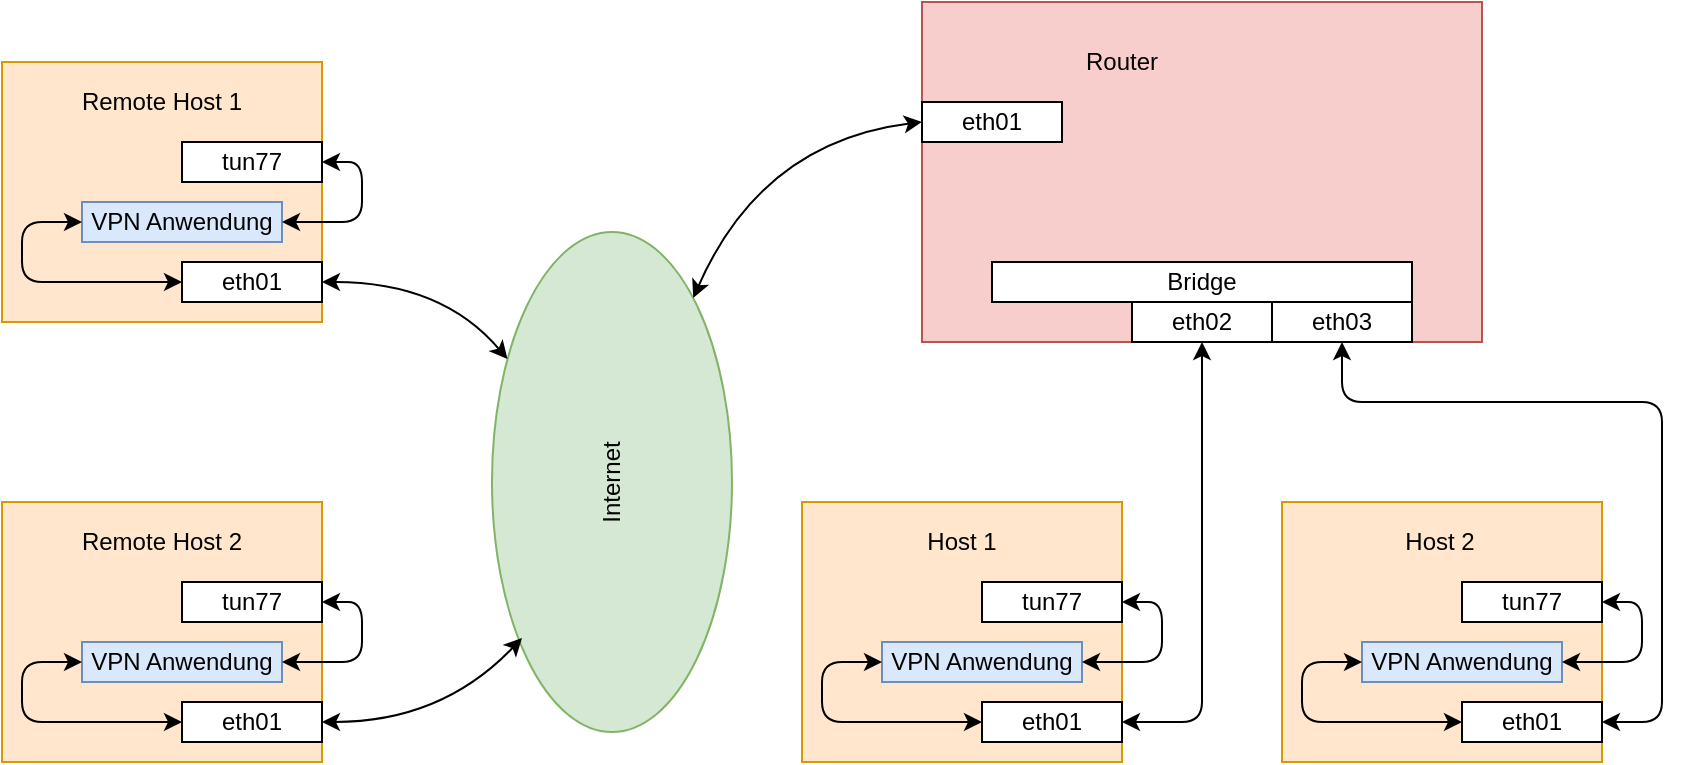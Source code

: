 <mxfile version="13.1.3" type="device"><diagram id="b0F1t6QLzMuhOB8m4nsX" name="Page-1"><mxGraphModel dx="1422" dy="719" grid="1" gridSize="10" guides="1" tooltips="1" connect="1" arrows="1" fold="1" page="1" pageScale="1" pageWidth="1169" pageHeight="827" math="0" shadow="0"><root><mxCell id="0"/><mxCell id="1" parent="0"/><mxCell id="jQ6a2o8-Bkce7RdjPsIS-2" value="" style="rounded=0;whiteSpace=wrap;html=1;fillColor=#f8cecc;strokeColor=#b85450;" parent="1" vertex="1"><mxGeometry x="500" y="40" width="280" height="170" as="geometry"/></mxCell><mxCell id="jQ6a2o8-Bkce7RdjPsIS-23" value="Router" style="text;html=1;strokeColor=none;fillColor=none;align=center;verticalAlign=middle;whiteSpace=wrap;rounded=0;" parent="1" vertex="1"><mxGeometry x="560" y="60" width="80" height="20" as="geometry"/></mxCell><mxCell id="jQ6a2o8-Bkce7RdjPsIS-27" value="eth02" style="rounded=0;whiteSpace=wrap;html=1;" parent="1" vertex="1"><mxGeometry x="605" y="190" width="70" height="20" as="geometry"/></mxCell><mxCell id="jQ6a2o8-Bkce7RdjPsIS-28" value="Bridge" style="rounded=0;whiteSpace=wrap;html=1;" parent="1" vertex="1"><mxGeometry x="535" y="170" width="210" height="20" as="geometry"/></mxCell><mxCell id="jQ6a2o8-Bkce7RdjPsIS-31" value="Internet" style="ellipse;whiteSpace=wrap;html=1;fillColor=#d5e8d4;strokeColor=#82b366;rotation=-90;" parent="1" vertex="1"><mxGeometry x="220" y="220" width="250" height="120" as="geometry"/></mxCell><mxCell id="jQ6a2o8-Bkce7RdjPsIS-34" value="eth01" style="rounded=0;whiteSpace=wrap;html=1;" parent="1" vertex="1"><mxGeometry x="500" y="90" width="70" height="20" as="geometry"/></mxCell><mxCell id="jQ6a2o8-Bkce7RdjPsIS-35" value="" style="rounded=0;whiteSpace=wrap;html=1;fillColor=#ffe6cc;strokeColor=#d79b00;" parent="1" vertex="1"><mxGeometry x="40" y="70" width="160" height="130" as="geometry"/></mxCell><mxCell id="jQ6a2o8-Bkce7RdjPsIS-36" value="Remote Host 1" style="text;html=1;strokeColor=none;fillColor=none;align=center;verticalAlign=middle;whiteSpace=wrap;rounded=0;" parent="1" vertex="1"><mxGeometry x="70" y="80" width="100" height="20" as="geometry"/></mxCell><mxCell id="jQ6a2o8-Bkce7RdjPsIS-37" value="tun77" style="rounded=0;whiteSpace=wrap;html=1;" parent="1" vertex="1"><mxGeometry x="130" y="110" width="70" height="20" as="geometry"/></mxCell><mxCell id="jQ6a2o8-Bkce7RdjPsIS-38" value="VPN Anwendung" style="rounded=0;whiteSpace=wrap;html=1;fillColor=#dae8fc;strokeColor=#6c8ebf;" parent="1" vertex="1"><mxGeometry x="80" y="140" width="100" height="20" as="geometry"/></mxCell><mxCell id="jQ6a2o8-Bkce7RdjPsIS-39" value="" style="endArrow=classic;startArrow=classic;html=1;entryX=1;entryY=0.5;entryDx=0;entryDy=0;exitX=1;exitY=0.5;exitDx=0;exitDy=0;rounded=1;" parent="1" source="jQ6a2o8-Bkce7RdjPsIS-38" target="jQ6a2o8-Bkce7RdjPsIS-37" edge="1"><mxGeometry width="50" height="50" relative="1" as="geometry"><mxPoint x="350" y="310" as="sourcePoint"/><mxPoint x="400" y="260" as="targetPoint"/><Array as="points"><mxPoint x="220" y="150"/><mxPoint x="220" y="120"/></Array></mxGeometry></mxCell><mxCell id="jQ6a2o8-Bkce7RdjPsIS-40" value="eth01" style="rounded=0;whiteSpace=wrap;html=1;" parent="1" vertex="1"><mxGeometry x="130" y="170" width="70" height="20" as="geometry"/></mxCell><mxCell id="jQ6a2o8-Bkce7RdjPsIS-41" value="" style="endArrow=classic;startArrow=classic;html=1;entryX=0;entryY=0.5;entryDx=0;entryDy=0;exitX=0;exitY=0.5;exitDx=0;exitDy=0;" parent="1" source="jQ6a2o8-Bkce7RdjPsIS-40" target="jQ6a2o8-Bkce7RdjPsIS-38" edge="1"><mxGeometry width="50" height="50" relative="1" as="geometry"><mxPoint x="350" y="310" as="sourcePoint"/><mxPoint x="400" y="260" as="targetPoint"/><Array as="points"><mxPoint x="50" y="180"/><mxPoint x="50" y="150"/></Array></mxGeometry></mxCell><mxCell id="jQ6a2o8-Bkce7RdjPsIS-42" value="" style="rounded=0;whiteSpace=wrap;html=1;fillColor=#ffe6cc;strokeColor=#d79b00;" parent="1" vertex="1"><mxGeometry x="40" y="290" width="160" height="130" as="geometry"/></mxCell><mxCell id="jQ6a2o8-Bkce7RdjPsIS-43" value="Remote Host 2" style="text;html=1;strokeColor=none;fillColor=none;align=center;verticalAlign=middle;whiteSpace=wrap;rounded=0;" parent="1" vertex="1"><mxGeometry x="75" y="300" width="90" height="20" as="geometry"/></mxCell><mxCell id="jQ6a2o8-Bkce7RdjPsIS-44" value="tun77" style="rounded=0;whiteSpace=wrap;html=1;" parent="1" vertex="1"><mxGeometry x="130" y="330" width="70" height="20" as="geometry"/></mxCell><mxCell id="jQ6a2o8-Bkce7RdjPsIS-45" value="VPN Anwendung" style="rounded=0;whiteSpace=wrap;html=1;fillColor=#dae8fc;strokeColor=#6c8ebf;" parent="1" vertex="1"><mxGeometry x="80" y="360" width="100" height="20" as="geometry"/></mxCell><mxCell id="jQ6a2o8-Bkce7RdjPsIS-46" value="" style="endArrow=classic;startArrow=classic;html=1;entryX=1;entryY=0.5;entryDx=0;entryDy=0;exitX=1;exitY=0.5;exitDx=0;exitDy=0;rounded=1;" parent="1" source="jQ6a2o8-Bkce7RdjPsIS-45" target="jQ6a2o8-Bkce7RdjPsIS-44" edge="1"><mxGeometry width="50" height="50" relative="1" as="geometry"><mxPoint x="350" y="530" as="sourcePoint"/><mxPoint x="400" y="480" as="targetPoint"/><Array as="points"><mxPoint x="220" y="370"/><mxPoint x="220" y="340"/></Array></mxGeometry></mxCell><mxCell id="jQ6a2o8-Bkce7RdjPsIS-47" value="eth01" style="rounded=0;whiteSpace=wrap;html=1;" parent="1" vertex="1"><mxGeometry x="130" y="390" width="70" height="20" as="geometry"/></mxCell><mxCell id="jQ6a2o8-Bkce7RdjPsIS-48" value="" style="endArrow=classic;startArrow=classic;html=1;entryX=0;entryY=0.5;entryDx=0;entryDy=0;exitX=0;exitY=0.5;exitDx=0;exitDy=0;" parent="1" source="jQ6a2o8-Bkce7RdjPsIS-47" target="jQ6a2o8-Bkce7RdjPsIS-45" edge="1"><mxGeometry width="50" height="50" relative="1" as="geometry"><mxPoint x="350" y="530" as="sourcePoint"/><mxPoint x="400" y="480" as="targetPoint"/><Array as="points"><mxPoint x="50" y="400"/><mxPoint x="50" y="370"/></Array></mxGeometry></mxCell><mxCell id="jQ6a2o8-Bkce7RdjPsIS-61" value="" style="rounded=0;whiteSpace=wrap;html=1;fillColor=#ffe6cc;strokeColor=#d79b00;" parent="1" vertex="1"><mxGeometry x="440" y="290" width="160" height="130" as="geometry"/></mxCell><mxCell id="jQ6a2o8-Bkce7RdjPsIS-62" value="Host 1" style="text;html=1;strokeColor=none;fillColor=none;align=center;verticalAlign=middle;whiteSpace=wrap;rounded=0;" parent="1" vertex="1"><mxGeometry x="475" y="300" width="90" height="20" as="geometry"/></mxCell><mxCell id="jQ6a2o8-Bkce7RdjPsIS-63" value="tun77" style="rounded=0;whiteSpace=wrap;html=1;" parent="1" vertex="1"><mxGeometry x="530" y="330" width="70" height="20" as="geometry"/></mxCell><mxCell id="jQ6a2o8-Bkce7RdjPsIS-64" value="VPN Anwendung" style="rounded=0;whiteSpace=wrap;html=1;fillColor=#dae8fc;strokeColor=#6c8ebf;" parent="1" vertex="1"><mxGeometry x="480" y="360" width="100" height="20" as="geometry"/></mxCell><mxCell id="jQ6a2o8-Bkce7RdjPsIS-65" value="" style="endArrow=classic;startArrow=classic;html=1;entryX=1;entryY=0.5;entryDx=0;entryDy=0;exitX=1;exitY=0.5;exitDx=0;exitDy=0;rounded=1;" parent="1" source="jQ6a2o8-Bkce7RdjPsIS-64" target="jQ6a2o8-Bkce7RdjPsIS-63" edge="1"><mxGeometry width="50" height="50" relative="1" as="geometry"><mxPoint x="750" y="530" as="sourcePoint"/><mxPoint x="800" y="480" as="targetPoint"/><Array as="points"><mxPoint x="620" y="370"/><mxPoint x="620" y="340"/></Array></mxGeometry></mxCell><mxCell id="jQ6a2o8-Bkce7RdjPsIS-66" value="eth01" style="rounded=0;whiteSpace=wrap;html=1;" parent="1" vertex="1"><mxGeometry x="530" y="390" width="70" height="20" as="geometry"/></mxCell><mxCell id="jQ6a2o8-Bkce7RdjPsIS-67" value="" style="endArrow=classic;startArrow=classic;html=1;entryX=0;entryY=0.5;entryDx=0;entryDy=0;exitX=0;exitY=0.5;exitDx=0;exitDy=0;" parent="1" source="jQ6a2o8-Bkce7RdjPsIS-66" target="jQ6a2o8-Bkce7RdjPsIS-64" edge="1"><mxGeometry width="50" height="50" relative="1" as="geometry"><mxPoint x="750" y="530" as="sourcePoint"/><mxPoint x="800" y="480" as="targetPoint"/><Array as="points"><mxPoint x="450" y="400"/><mxPoint x="450" y="370"/></Array></mxGeometry></mxCell><mxCell id="jQ6a2o8-Bkce7RdjPsIS-68" value="" style="rounded=0;whiteSpace=wrap;html=1;fillColor=#ffe6cc;strokeColor=#d79b00;" parent="1" vertex="1"><mxGeometry x="680" y="290" width="160" height="130" as="geometry"/></mxCell><mxCell id="jQ6a2o8-Bkce7RdjPsIS-69" value="Host 2" style="text;html=1;strokeColor=none;fillColor=none;align=center;verticalAlign=middle;whiteSpace=wrap;rounded=0;" parent="1" vertex="1"><mxGeometry x="714" y="300" width="90" height="20" as="geometry"/></mxCell><mxCell id="jQ6a2o8-Bkce7RdjPsIS-70" value="tun77" style="rounded=0;whiteSpace=wrap;html=1;" parent="1" vertex="1"><mxGeometry x="770" y="330" width="70" height="20" as="geometry"/></mxCell><mxCell id="jQ6a2o8-Bkce7RdjPsIS-71" value="VPN Anwendung" style="rounded=0;whiteSpace=wrap;html=1;fillColor=#dae8fc;strokeColor=#6c8ebf;" parent="1" vertex="1"><mxGeometry x="720" y="360" width="100" height="20" as="geometry"/></mxCell><mxCell id="jQ6a2o8-Bkce7RdjPsIS-72" value="" style="endArrow=classic;startArrow=classic;html=1;entryX=1;entryY=0.5;entryDx=0;entryDy=0;exitX=1;exitY=0.5;exitDx=0;exitDy=0;rounded=1;" parent="1" source="jQ6a2o8-Bkce7RdjPsIS-71" target="jQ6a2o8-Bkce7RdjPsIS-70" edge="1"><mxGeometry width="50" height="50" relative="1" as="geometry"><mxPoint x="990" y="530" as="sourcePoint"/><mxPoint x="1040" y="480" as="targetPoint"/><Array as="points"><mxPoint x="860" y="370"/><mxPoint x="860" y="340"/></Array></mxGeometry></mxCell><mxCell id="jQ6a2o8-Bkce7RdjPsIS-73" value="eth01" style="rounded=0;whiteSpace=wrap;html=1;" parent="1" vertex="1"><mxGeometry x="770" y="390" width="70" height="20" as="geometry"/></mxCell><mxCell id="jQ6a2o8-Bkce7RdjPsIS-74" value="" style="endArrow=classic;startArrow=classic;html=1;entryX=0;entryY=0.5;entryDx=0;entryDy=0;exitX=0;exitY=0.5;exitDx=0;exitDy=0;" parent="1" source="jQ6a2o8-Bkce7RdjPsIS-73" target="jQ6a2o8-Bkce7RdjPsIS-71" edge="1"><mxGeometry width="50" height="50" relative="1" as="geometry"><mxPoint x="990" y="530" as="sourcePoint"/><mxPoint x="1040" y="480" as="targetPoint"/><Array as="points"><mxPoint x="690" y="400"/><mxPoint x="690" y="370"/></Array></mxGeometry></mxCell><mxCell id="jQ6a2o8-Bkce7RdjPsIS-82" value="eth03" style="rounded=0;whiteSpace=wrap;html=1;" parent="1" vertex="1"><mxGeometry x="675" y="190" width="70" height="20" as="geometry"/></mxCell><mxCell id="jQ6a2o8-Bkce7RdjPsIS-83" value="" style="endArrow=classic;startArrow=classic;html=1;entryX=0.5;entryY=1;entryDx=0;entryDy=0;exitX=1;exitY=0.5;exitDx=0;exitDy=0;" parent="1" source="jQ6a2o8-Bkce7RdjPsIS-66" target="jQ6a2o8-Bkce7RdjPsIS-27" edge="1"><mxGeometry width="50" height="50" relative="1" as="geometry"><mxPoint x="590" y="290" as="sourcePoint"/><mxPoint x="640" y="240" as="targetPoint"/><Array as="points"><mxPoint x="640" y="400"/><mxPoint x="640" y="240"/></Array></mxGeometry></mxCell><mxCell id="jQ6a2o8-Bkce7RdjPsIS-84" value="" style="endArrow=classic;startArrow=classic;html=1;entryX=0.5;entryY=1;entryDx=0;entryDy=0;exitX=1;exitY=0.5;exitDx=0;exitDy=0;" parent="1" source="jQ6a2o8-Bkce7RdjPsIS-73" target="jQ6a2o8-Bkce7RdjPsIS-82" edge="1"><mxGeometry width="50" height="50" relative="1" as="geometry"><mxPoint x="590" y="290" as="sourcePoint"/><mxPoint x="640" y="240" as="targetPoint"/><Array as="points"><mxPoint x="870" y="400"/><mxPoint x="870" y="240"/><mxPoint x="710" y="240"/></Array></mxGeometry></mxCell><mxCell id="jQ6a2o8-Bkce7RdjPsIS-85" value="" style="endArrow=classic;startArrow=classic;html=1;entryX=0;entryY=0.5;entryDx=0;entryDy=0;curved=1;" parent="1" source="jQ6a2o8-Bkce7RdjPsIS-31" target="jQ6a2o8-Bkce7RdjPsIS-34" edge="1"><mxGeometry width="50" height="50" relative="1" as="geometry"><mxPoint x="590" y="290" as="sourcePoint"/><mxPoint x="640" y="240" as="targetPoint"/><Array as="points"><mxPoint x="420" y="110"/></Array></mxGeometry></mxCell><mxCell id="jQ6a2o8-Bkce7RdjPsIS-87" value="" style="endArrow=classic;startArrow=classic;html=1;exitX=1;exitY=0.5;exitDx=0;exitDy=0;curved=1;" parent="1" source="jQ6a2o8-Bkce7RdjPsIS-40" target="jQ6a2o8-Bkce7RdjPsIS-31" edge="1"><mxGeometry width="50" height="50" relative="1" as="geometry"><mxPoint x="590" y="290" as="sourcePoint"/><mxPoint x="640" y="240" as="targetPoint"/><Array as="points"><mxPoint x="260" y="180"/></Array></mxGeometry></mxCell><mxCell id="jQ6a2o8-Bkce7RdjPsIS-88" value="" style="endArrow=classic;startArrow=classic;html=1;exitX=1;exitY=0.5;exitDx=0;exitDy=0;curved=1;entryX=0.188;entryY=0.125;entryDx=0;entryDy=0;entryPerimeter=0;" parent="1" source="jQ6a2o8-Bkce7RdjPsIS-47" target="jQ6a2o8-Bkce7RdjPsIS-31" edge="1"><mxGeometry width="50" height="50" relative="1" as="geometry"><mxPoint x="590" y="290" as="sourcePoint"/><mxPoint x="640" y="240" as="targetPoint"/><Array as="points"><mxPoint x="260" y="400"/></Array></mxGeometry></mxCell></root></mxGraphModel></diagram></mxfile>
